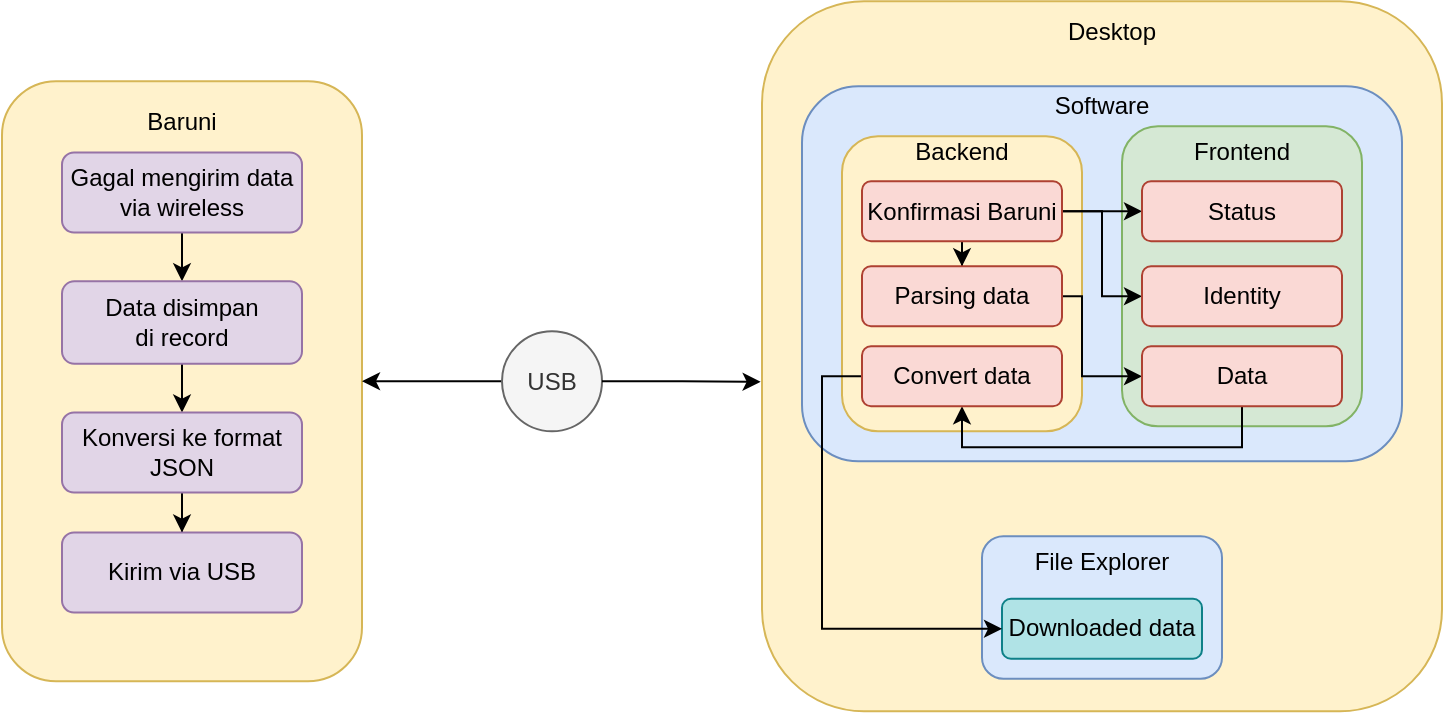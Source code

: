<mxfile version="26.0.16">
  <diagram name="Page-1" id="abjH8JDhDwMlrESSAU5H">
    <mxGraphModel dx="888" dy="565" grid="1" gridSize="10" guides="1" tooltips="1" connect="1" arrows="1" fold="1" page="1" pageScale="1" pageWidth="850" pageHeight="1100" math="0" shadow="0">
      <root>
        <mxCell id="0" />
        <mxCell id="1" parent="0" />
        <mxCell id="uxQ6cXoGMAoABJ1x1QL--43" value="" style="rounded=1;whiteSpace=wrap;html=1;fillColor=#fff2cc;strokeColor=#d6b656;" parent="1" vertex="1">
          <mxGeometry x="560" y="90.63" width="340" height="355" as="geometry" />
        </mxCell>
        <mxCell id="uxQ6cXoGMAoABJ1x1QL--21" value="" style="rounded=1;whiteSpace=wrap;html=1;fillColor=#fff2cc;strokeColor=#d6b656;" parent="1" vertex="1">
          <mxGeometry x="180" y="130.63" width="180" height="300" as="geometry" />
        </mxCell>
        <mxCell id="uxQ6cXoGMAoABJ1x1QL--30" style="edgeStyle=orthogonalEdgeStyle;rounded=0;orthogonalLoop=1;jettySize=auto;html=1;entryX=1;entryY=0.5;entryDx=0;entryDy=0;" parent="1" source="uxQ6cXoGMAoABJ1x1QL--18" target="uxQ6cXoGMAoABJ1x1QL--21" edge="1">
          <mxGeometry relative="1" as="geometry" />
        </mxCell>
        <mxCell id="uxQ6cXoGMAoABJ1x1QL--18" value="USB" style="ellipse;whiteSpace=wrap;html=1;aspect=fixed;fillColor=#f5f5f5;fontColor=#333333;strokeColor=#666666;" parent="1" vertex="1">
          <mxGeometry x="430" y="255.63" width="50" height="50" as="geometry" />
        </mxCell>
        <mxCell id="uxQ6cXoGMAoABJ1x1QL--22" value="Baruni" style="text;html=1;align=center;verticalAlign=middle;whiteSpace=wrap;rounded=0;" parent="1" vertex="1">
          <mxGeometry x="240" y="136.26" width="60" height="30" as="geometry" />
        </mxCell>
        <mxCell id="uxQ6cXoGMAoABJ1x1QL--23" value="" style="rounded=1;whiteSpace=wrap;html=1;fillColor=#dae8fc;strokeColor=#6c8ebf;" parent="1" vertex="1">
          <mxGeometry x="580" y="133.13" width="300" height="187.5" as="geometry" />
        </mxCell>
        <mxCell id="uxQ6cXoGMAoABJ1x1QL--33" value="" style="rounded=1;whiteSpace=wrap;html=1;fillColor=#fff2cc;strokeColor=#d6b656;" parent="1" vertex="1">
          <mxGeometry x="600" y="158.13" width="120" height="147.5" as="geometry" />
        </mxCell>
        <mxCell id="uxQ6cXoGMAoABJ1x1QL--37" value="" style="rounded=1;whiteSpace=wrap;html=1;fillColor=#d5e8d4;strokeColor=#82b366;" parent="1" vertex="1">
          <mxGeometry x="740" y="153.13" width="120" height="150" as="geometry" />
        </mxCell>
        <mxCell id="uxQ6cXoGMAoABJ1x1QL--54" style="edgeStyle=orthogonalEdgeStyle;rounded=0;orthogonalLoop=1;jettySize=auto;html=1;entryX=0;entryY=0.5;entryDx=0;entryDy=0;" parent="1" source="uxQ6cXoGMAoABJ1x1QL--34" target="uxQ6cXoGMAoABJ1x1QL--41" edge="1">
          <mxGeometry relative="1" as="geometry" />
        </mxCell>
        <mxCell id="uxQ6cXoGMAoABJ1x1QL--55" style="edgeStyle=orthogonalEdgeStyle;rounded=0;orthogonalLoop=1;jettySize=auto;html=1;entryX=0;entryY=0.5;entryDx=0;entryDy=0;" parent="1" source="uxQ6cXoGMAoABJ1x1QL--34" target="uxQ6cXoGMAoABJ1x1QL--38" edge="1">
          <mxGeometry relative="1" as="geometry" />
        </mxCell>
        <mxCell id="uxQ6cXoGMAoABJ1x1QL--63" style="edgeStyle=orthogonalEdgeStyle;rounded=0;orthogonalLoop=1;jettySize=auto;html=1;" parent="1" source="uxQ6cXoGMAoABJ1x1QL--34" target="uxQ6cXoGMAoABJ1x1QL--35" edge="1">
          <mxGeometry relative="1" as="geometry" />
        </mxCell>
        <mxCell id="uxQ6cXoGMAoABJ1x1QL--34" value="Konfirmasi Baruni" style="rounded=1;whiteSpace=wrap;html=1;fillColor=#fad9d5;strokeColor=#ae4132;" parent="1" vertex="1">
          <mxGeometry x="610" y="180.63" width="100" height="30" as="geometry" />
        </mxCell>
        <mxCell id="uxQ6cXoGMAoABJ1x1QL--56" style="edgeStyle=orthogonalEdgeStyle;rounded=0;orthogonalLoop=1;jettySize=auto;html=1;entryX=0;entryY=0.5;entryDx=0;entryDy=0;" parent="1" source="uxQ6cXoGMAoABJ1x1QL--35" target="uxQ6cXoGMAoABJ1x1QL--39" edge="1">
          <mxGeometry relative="1" as="geometry">
            <Array as="points">
              <mxPoint x="720" y="238.63" />
              <mxPoint x="720" y="278.63" />
            </Array>
          </mxGeometry>
        </mxCell>
        <mxCell id="uxQ6cXoGMAoABJ1x1QL--35" value="Parsing data" style="rounded=1;whiteSpace=wrap;html=1;fillColor=#fad9d5;strokeColor=#ae4132;" parent="1" vertex="1">
          <mxGeometry x="610" y="223.13" width="100" height="30" as="geometry" />
        </mxCell>
        <mxCell id="uxQ6cXoGMAoABJ1x1QL--36" value="Backend" style="text;html=1;align=center;verticalAlign=middle;whiteSpace=wrap;rounded=0;" parent="1" vertex="1">
          <mxGeometry x="630" y="150.63" width="60" height="30" as="geometry" />
        </mxCell>
        <mxCell id="uxQ6cXoGMAoABJ1x1QL--38" value="Identity" style="rounded=1;whiteSpace=wrap;html=1;fillColor=#fad9d5;strokeColor=#ae4132;" parent="1" vertex="1">
          <mxGeometry x="750" y="223.13" width="100" height="30" as="geometry" />
        </mxCell>
        <mxCell id="uxQ6cXoGMAoABJ1x1QL--57" style="edgeStyle=orthogonalEdgeStyle;rounded=0;orthogonalLoop=1;jettySize=auto;html=1;entryX=0.5;entryY=1;entryDx=0;entryDy=0;" parent="1" source="uxQ6cXoGMAoABJ1x1QL--39" target="uxQ6cXoGMAoABJ1x1QL--50" edge="1">
          <mxGeometry relative="1" as="geometry">
            <Array as="points">
              <mxPoint x="800" y="313.63" />
              <mxPoint x="660" y="313.63" />
            </Array>
          </mxGeometry>
        </mxCell>
        <mxCell id="uxQ6cXoGMAoABJ1x1QL--39" value="Data" style="rounded=1;whiteSpace=wrap;html=1;fillColor=#fad9d5;strokeColor=#ae4132;" parent="1" vertex="1">
          <mxGeometry x="750" y="263.13" width="100" height="30" as="geometry" />
        </mxCell>
        <mxCell id="uxQ6cXoGMAoABJ1x1QL--40" value="Frontend" style="text;html=1;align=center;verticalAlign=middle;whiteSpace=wrap;rounded=0;" parent="1" vertex="1">
          <mxGeometry x="770" y="150.63" width="60" height="30" as="geometry" />
        </mxCell>
        <mxCell id="uxQ6cXoGMAoABJ1x1QL--41" value="Status" style="rounded=1;whiteSpace=wrap;html=1;fillColor=#fad9d5;strokeColor=#ae4132;" parent="1" vertex="1">
          <mxGeometry x="750" y="180.63" width="100" height="30" as="geometry" />
        </mxCell>
        <mxCell id="uxQ6cXoGMAoABJ1x1QL--42" value="Software" style="text;html=1;align=center;verticalAlign=middle;whiteSpace=wrap;rounded=0;" parent="1" vertex="1">
          <mxGeometry x="700" y="128.13" width="60" height="30" as="geometry" />
        </mxCell>
        <mxCell id="uxQ6cXoGMAoABJ1x1QL--44" value="Desktop" style="text;html=1;align=center;verticalAlign=middle;whiteSpace=wrap;rounded=0;" parent="1" vertex="1">
          <mxGeometry x="705" y="90.63" width="60" height="30" as="geometry" />
        </mxCell>
        <mxCell id="uxQ6cXoGMAoABJ1x1QL--45" value="" style="rounded=1;whiteSpace=wrap;html=1;fillColor=#dae8fc;strokeColor=#6c8ebf;" parent="1" vertex="1">
          <mxGeometry x="670" y="358.13" width="120" height="71.25" as="geometry" />
        </mxCell>
        <mxCell id="uxQ6cXoGMAoABJ1x1QL--47" value="Downloaded data" style="rounded=1;whiteSpace=wrap;html=1;fillColor=#b0e3e6;strokeColor=#0e8088;" parent="1" vertex="1">
          <mxGeometry x="680" y="389.38" width="100" height="30" as="geometry" />
        </mxCell>
        <mxCell id="uxQ6cXoGMAoABJ1x1QL--48" value="File Explorer" style="text;html=1;align=center;verticalAlign=middle;whiteSpace=wrap;rounded=0;" parent="1" vertex="1">
          <mxGeometry x="690" y="355.63" width="80" height="30" as="geometry" />
        </mxCell>
        <mxCell id="uxQ6cXoGMAoABJ1x1QL--59" style="edgeStyle=orthogonalEdgeStyle;rounded=0;orthogonalLoop=1;jettySize=auto;html=1;entryX=0;entryY=0.5;entryDx=0;entryDy=0;" parent="1" source="uxQ6cXoGMAoABJ1x1QL--50" target="uxQ6cXoGMAoABJ1x1QL--47" edge="1">
          <mxGeometry relative="1" as="geometry">
            <Array as="points">
              <mxPoint x="590" y="277.63" />
              <mxPoint x="590" y="404.63" />
            </Array>
          </mxGeometry>
        </mxCell>
        <mxCell id="uxQ6cXoGMAoABJ1x1QL--50" value="Convert data" style="rounded=1;whiteSpace=wrap;html=1;fillColor=#fad9d5;strokeColor=#ae4132;" parent="1" vertex="1">
          <mxGeometry x="610" y="263.13" width="100" height="30" as="geometry" />
        </mxCell>
        <mxCell id="uxQ6cXoGMAoABJ1x1QL--61" style="edgeStyle=orthogonalEdgeStyle;rounded=0;orthogonalLoop=1;jettySize=auto;html=1;entryX=-0.002;entryY=0.536;entryDx=0;entryDy=0;entryPerimeter=0;" parent="1" source="uxQ6cXoGMAoABJ1x1QL--18" target="uxQ6cXoGMAoABJ1x1QL--43" edge="1">
          <mxGeometry relative="1" as="geometry" />
        </mxCell>
        <mxCell id="51Nc9i31NI5nQpIhsl8x-9" style="edgeStyle=orthogonalEdgeStyle;rounded=0;orthogonalLoop=1;jettySize=auto;html=1;" parent="1" source="51Nc9i31NI5nQpIhsl8x-2" target="51Nc9i31NI5nQpIhsl8x-3" edge="1">
          <mxGeometry relative="1" as="geometry" />
        </mxCell>
        <mxCell id="51Nc9i31NI5nQpIhsl8x-2" value="Gagal mengirim data via wireless" style="rounded=1;whiteSpace=wrap;html=1;fillColor=#e1d5e7;strokeColor=#9673a6;" parent="1" vertex="1">
          <mxGeometry x="210" y="166.26" width="120" height="40" as="geometry" />
        </mxCell>
        <mxCell id="51Nc9i31NI5nQpIhsl8x-11" style="edgeStyle=orthogonalEdgeStyle;rounded=0;orthogonalLoop=1;jettySize=auto;html=1;entryX=0.5;entryY=0;entryDx=0;entryDy=0;" parent="1" source="51Nc9i31NI5nQpIhsl8x-3" target="51Nc9i31NI5nQpIhsl8x-5" edge="1">
          <mxGeometry relative="1" as="geometry" />
        </mxCell>
        <mxCell id="51Nc9i31NI5nQpIhsl8x-3" value="Data disimpan&lt;div&gt;di record&lt;/div&gt;" style="rounded=1;whiteSpace=wrap;html=1;fillColor=#e1d5e7;strokeColor=#9673a6;" parent="1" vertex="1">
          <mxGeometry x="210" y="230.63" width="120" height="41.24" as="geometry" />
        </mxCell>
        <mxCell id="51Nc9i31NI5nQpIhsl8x-12" style="edgeStyle=orthogonalEdgeStyle;rounded=0;orthogonalLoop=1;jettySize=auto;html=1;entryX=0.5;entryY=0;entryDx=0;entryDy=0;" parent="1" source="51Nc9i31NI5nQpIhsl8x-5" target="51Nc9i31NI5nQpIhsl8x-8" edge="1">
          <mxGeometry relative="1" as="geometry" />
        </mxCell>
        <mxCell id="51Nc9i31NI5nQpIhsl8x-5" value="Konversi ke format JSON" style="rounded=1;whiteSpace=wrap;html=1;fillColor=#e1d5e7;strokeColor=#9673a6;" parent="1" vertex="1">
          <mxGeometry x="210" y="296.26" width="120" height="40" as="geometry" />
        </mxCell>
        <mxCell id="51Nc9i31NI5nQpIhsl8x-8" value="Kirim via USB" style="rounded=1;whiteSpace=wrap;html=1;fillColor=#e1d5e7;strokeColor=#9673a6;" parent="1" vertex="1">
          <mxGeometry x="210" y="356.26" width="120" height="40" as="geometry" />
        </mxCell>
      </root>
    </mxGraphModel>
  </diagram>
</mxfile>
